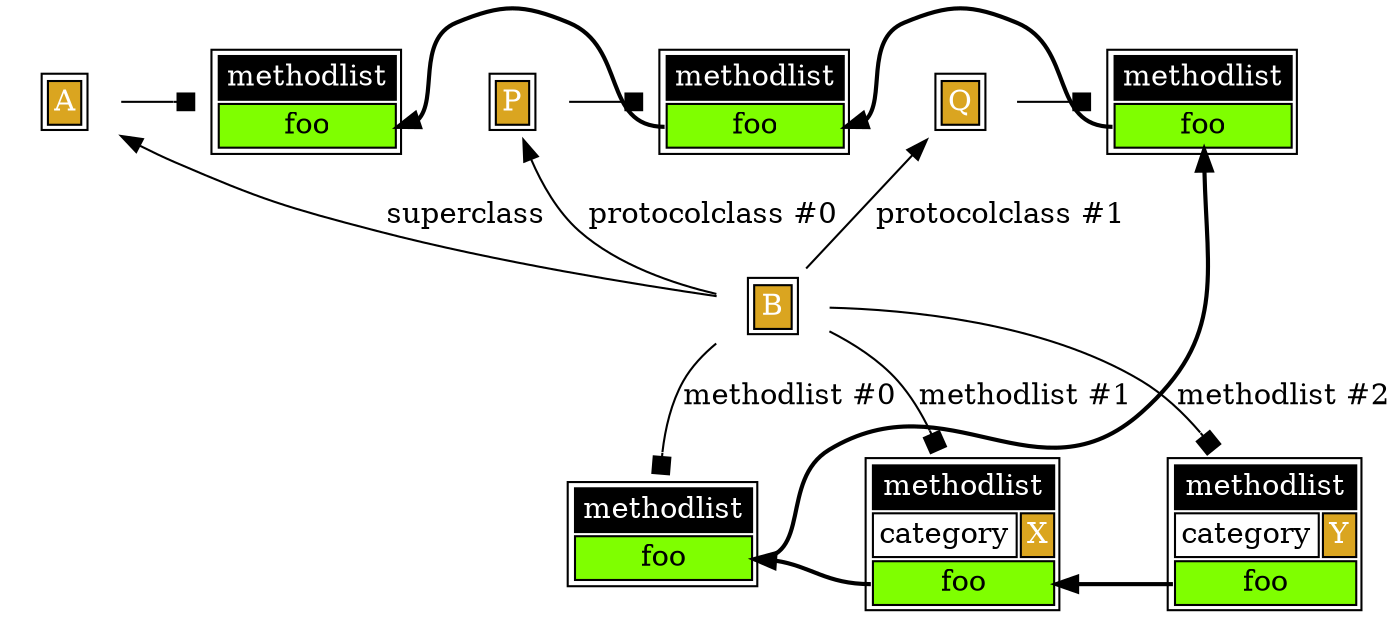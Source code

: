 digraph mulle_classhierarchy
{
   {
      rank = same;
      rankdir=LR
      "0xa98050" [ label=<<TABLE>
      <TR><TD BGCOLOR="goldenrod" COLSPAN="2"><FONT COLOR="white">A</FONT></TD></TR>
      </TABLE>>, shape="none" ];
      "0xa98590" [ label=<<TABLE>
      <TR><TD BGCOLOR="goldenrod" COLSPAN="2"><FONT COLOR="white">P</FONT></TD></TR>
      </TABLE>>, shape="none" ];
      "0xa98af0" [ label=<<TABLE>
      <TR><TD BGCOLOR="goldenrod" COLSPAN="2"><FONT COLOR="white">Q</FONT></TD></TR>
      </TABLE>>, shape="none" ];

      "0xa98050" -> "0xa98590" -> "0xa98af0" [ style="invis"]
   }

   {
      rank = same;
      rankdir=LR

      // B
      "0xa99150" [ label=<<TABLE>
      <TR><TD BGCOLOR="goldenrod" COLSPAN="2"><FONT COLOR="white">B</FONT></TD></TR>
      </TABLE>>, shape="none" ];
   }

   // B -> A
   "0xa98050" -> "0xa99150" [ label=" superclass" dir="back" ]
   // B -> P
   "0xa98590" -> "0xa99150" [ label=" protocolclass #0" dir="back" ]
   // B -> Q
   "0xa98af0" -> "0xa99150" [ label=" protocolclass #1" dir="back" ]

   {
      rank = same;
      rankdir=LR

      // A methodlist
      "0xa98050" -> "0x408130"  [ arrowhead="box" ];
      "0x408130" [ label=<<TABLE>
      <TR><TD BGCOLOR="black" COLSPAN="2"><FONT COLOR="white">methodlist</FONT></TD></TR>
      <TR><TD COLSPAN="2" PORT="A.foo" BGCOLOR="chartreuse">foo</TD></TR>
      </TABLE>>, shape="none" ];

      // P methodlist
      "0xa98590" -> "0x4081e0"  [ arrowhead="box"  ];
      "0x4081e0" [ label=<<TABLE>
      <TR><TD BGCOLOR="black" COLSPAN="2"><FONT COLOR="white">methodlist</FONT></TD></TR>
      <TR><TD COLSPAN="2" PORT="P.foo" BGCOLOR="chartreuse">foo</TD></TR>
      </TABLE>>, shape="none" ];


      // Q methodlist
      "0xa98af0" -> "0x408268"  [ arrowhead="box"  ];
      "0x408268" [ label=<<TABLE>
      <TR><TD BGCOLOR="black" COLSPAN="2"><FONT COLOR="white">methodlist</FONT></TD></TR>
      <TR><TD COLSPAN="2" PORT="Q.foo" BGCOLOR="chartreuse">foo</TD></TR>
      </TABLE>>, shape="none" ];
   }

   {
      rank = same;
      rankdir=LR

      // B methodlist
      "0x4082f0" [ label=<<TABLE>
      <TR><TD BGCOLOR="black" COLSPAN="2"><FONT COLOR="white">methodlist</FONT></TD></TR>
      <TR><TD COLSPAN="2" PORT="B.foo" BGCOLOR="chartreuse">foo</TD></TR>
      </TABLE>>, shape="none" ];

      // B( X) methodlist
      "0x408608" [ label=<<TABLE>
      <TR><TD BGCOLOR="black" COLSPAN="2"><FONT COLOR="white">methodlist</FONT></TD></TR>
      <TR><TD>category</TD><TD BGCOLOR="goldenrod"><FONT COLOR="white">X</FONT></TD></TR>
      <TR><TD COLSPAN="2" PORT="X.foo" BGCOLOR="chartreuse">foo</TD></TR>
      </TABLE>>, shape="none" ];

      // B( Y) methodlist
      "0x408708" [ label=<<TABLE>
      <TR><TD BGCOLOR="black" COLSPAN="2"><FONT COLOR="white">methodlist</FONT></TD></TR>
      <TR><TD>category</TD><TD BGCOLOR="goldenrod"><FONT COLOR="white">Y</FONT></TD></TR>
      <TR><TD COLSPAN="2" PORT="Y.foo" BGCOLOR="chartreuse">foo</TD></TR>
      </TABLE>>, shape="none" ];

      "0x4082f0" -> "0x408608" -> "0x408708" [ style="invis"]
   }

   // B methodlist
   "0xa99150" -> "0x4082f0"  [ label="methodlist #0" arrowhead="box" ];
   // B( X) methodlist
   "0xa99150" -> "0x408608"  [ label="methodlist #1" arrowhead="box"  ];
   // B( Y) methodlist
   "0xa99150" -> "0x408708"  [ label="methodlist #2" arrowhead="box"  ];

   "0x408130":"A.foo" -> "0x4081e0":"P.foo" [ penwidth="2" dir="back" ]
   "0x4081e0":"P.foo" -> "0x408268":"Q.foo" [ penwidth="2" dir="back" ]
   "0x408268":"Q.foo" -> "0x4082f0":"B.foo" [ penwidth="2" dir="back" ]

   "0x408608":"X.foo" -> "0x4082f0":"B.foo" [ penwidth="2" ]
   "0x408708":"Y.foo" -> "0x408608":"X.foo" [ penwidth="2" dir="back" ]
}

